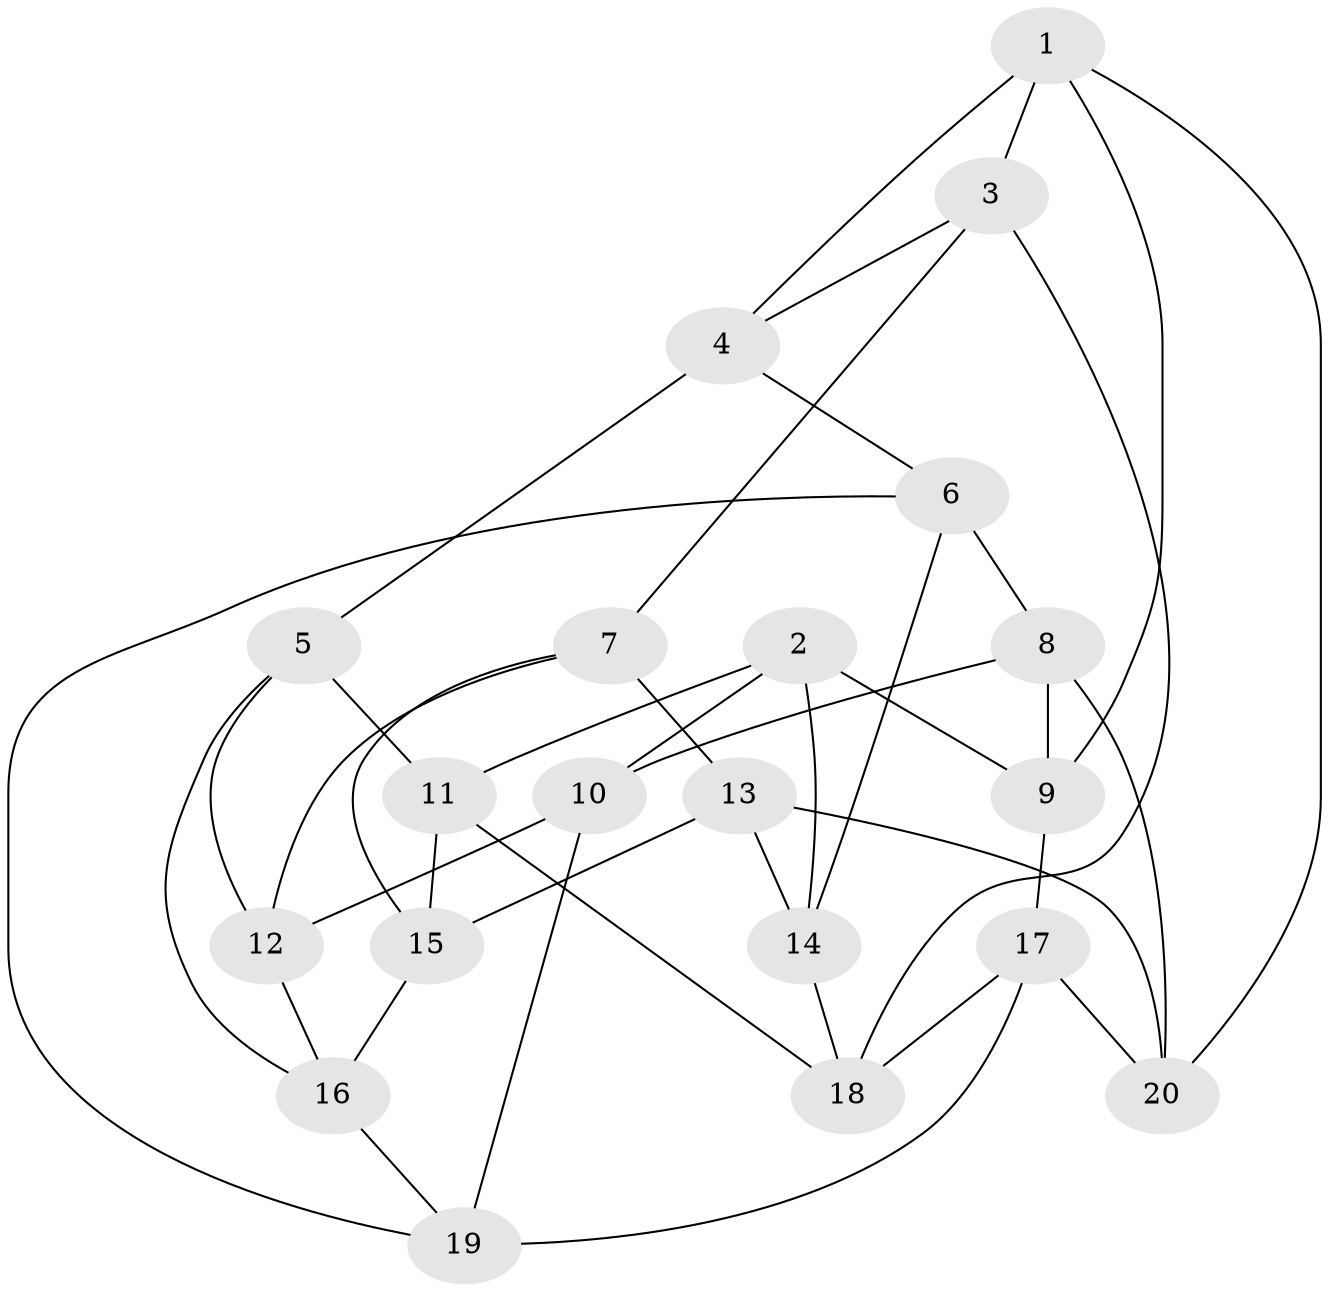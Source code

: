 // Generated by graph-tools (version 1.1) at 2025/46/02/15/25 05:46:28]
// undirected, 20 vertices, 40 edges
graph export_dot {
graph [start="1"]
  node [color=gray90,style=filled];
  1;
  2;
  3;
  4;
  5;
  6;
  7;
  8;
  9;
  10;
  11;
  12;
  13;
  14;
  15;
  16;
  17;
  18;
  19;
  20;
  1 -- 3;
  1 -- 20;
  1 -- 4;
  1 -- 9;
  2 -- 9;
  2 -- 14;
  2 -- 10;
  2 -- 11;
  3 -- 7;
  3 -- 4;
  3 -- 18;
  4 -- 5;
  4 -- 6;
  5 -- 16;
  5 -- 11;
  5 -- 12;
  6 -- 8;
  6 -- 14;
  6 -- 19;
  7 -- 12;
  7 -- 13;
  7 -- 15;
  8 -- 20;
  8 -- 9;
  8 -- 10;
  9 -- 17;
  10 -- 12;
  10 -- 19;
  11 -- 18;
  11 -- 15;
  12 -- 16;
  13 -- 15;
  13 -- 20;
  13 -- 14;
  14 -- 18;
  15 -- 16;
  16 -- 19;
  17 -- 19;
  17 -- 20;
  17 -- 18;
}
